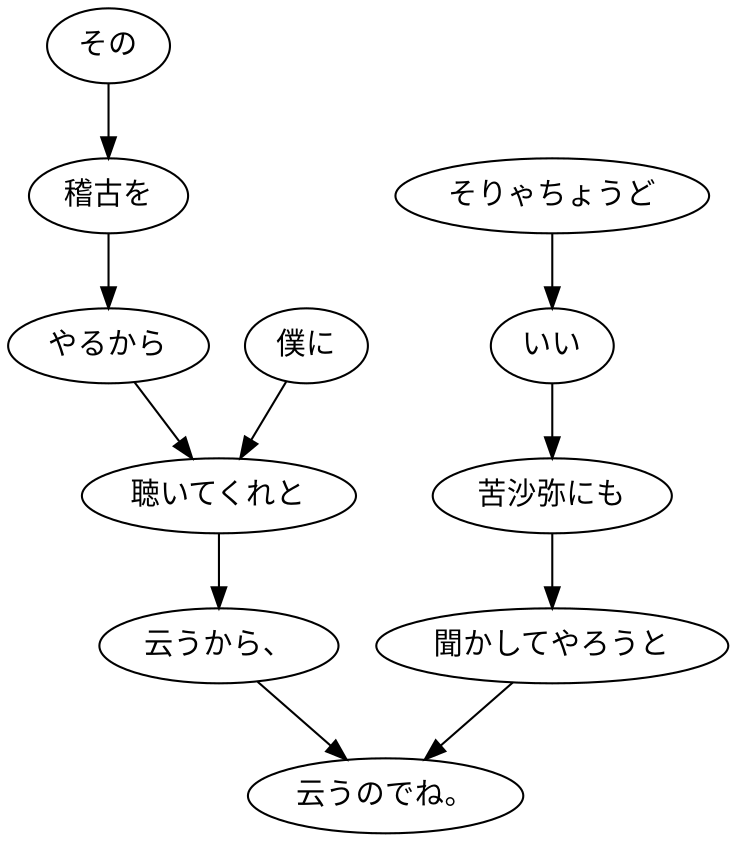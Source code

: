 digraph graph1467 {
	node0 [label="その"];
	node1 [label="稽古を"];
	node2 [label="やるから"];
	node3 [label="僕に"];
	node4 [label="聴いてくれと"];
	node5 [label="云うから、"];
	node6 [label="そりゃちょうど"];
	node7 [label="いい"];
	node8 [label="苦沙弥にも"];
	node9 [label="聞かしてやろうと"];
	node10 [label="云うのでね。"];
	node0 -> node1;
	node1 -> node2;
	node2 -> node4;
	node3 -> node4;
	node4 -> node5;
	node5 -> node10;
	node6 -> node7;
	node7 -> node8;
	node8 -> node9;
	node9 -> node10;
}
